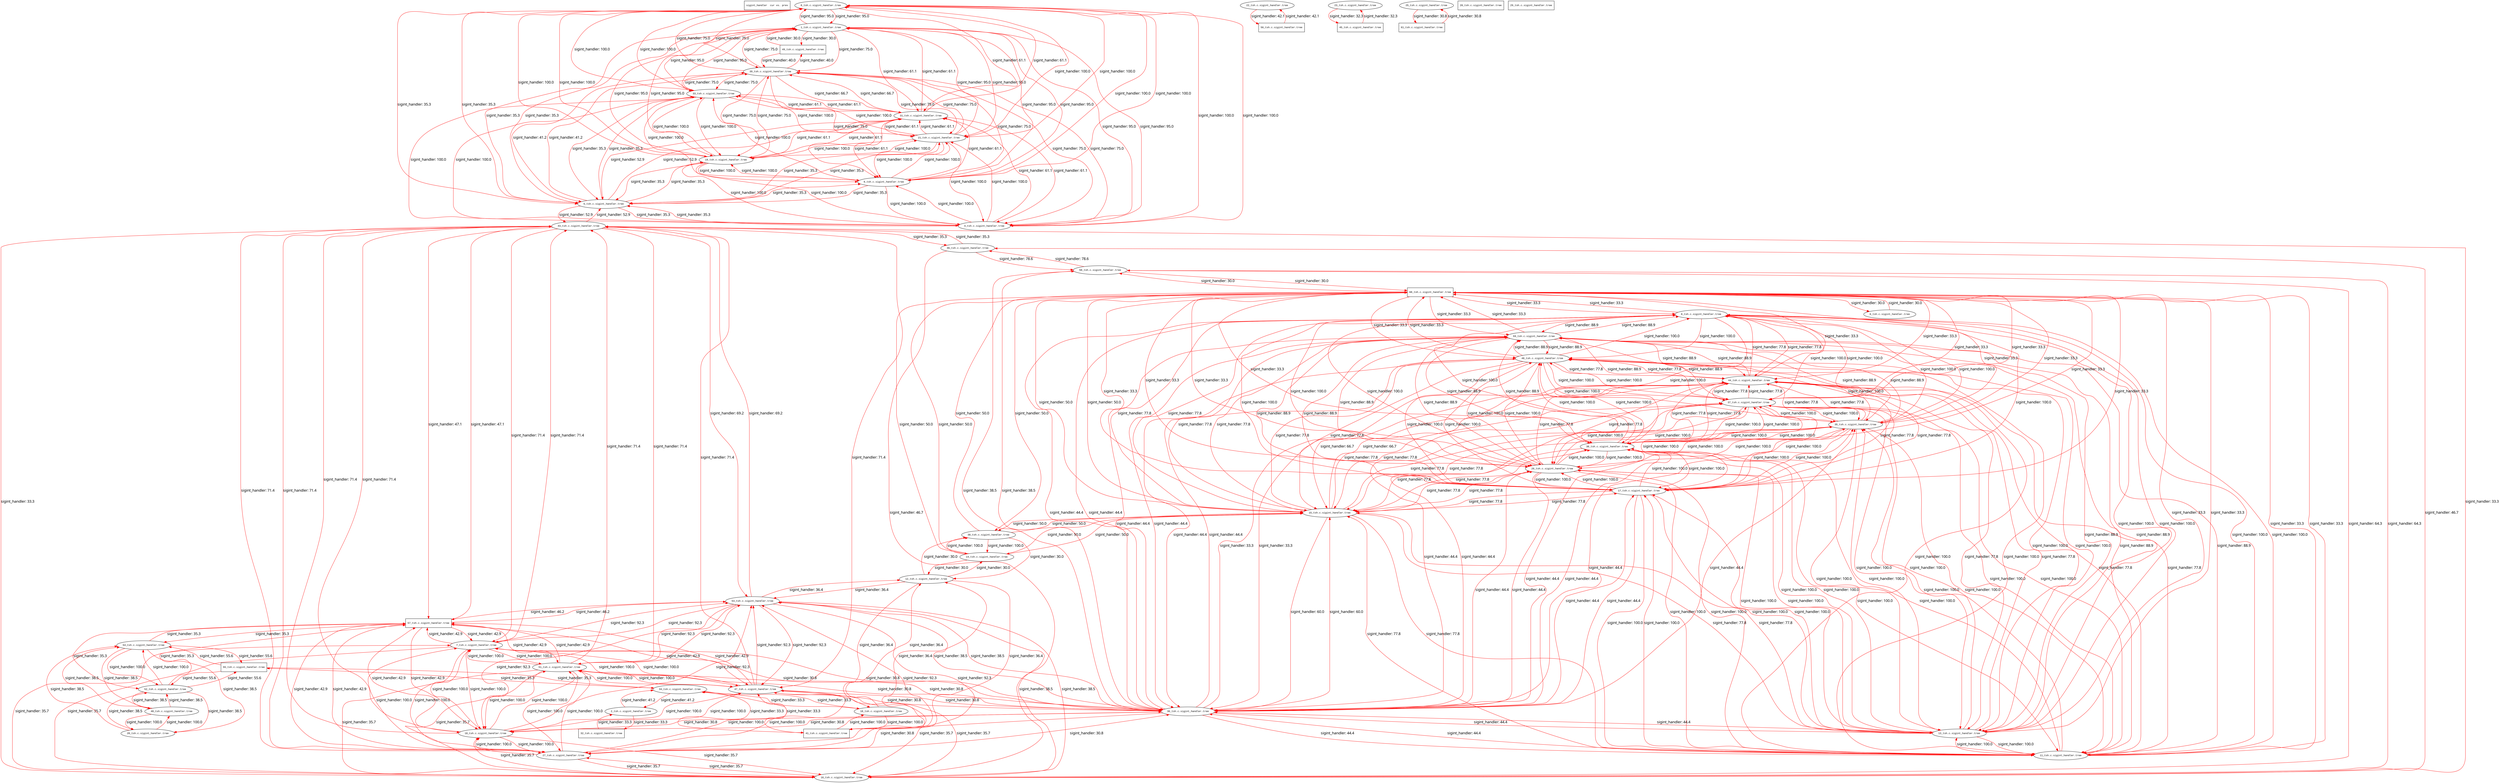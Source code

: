 digraph AST {
  graph [fontname="Times New Roman",fontsize=10];
  node  [fontname="Courier New",fontsize=10];
  edge  [fontname="Times New Roman",fontsize=10];

  node0 [label="sigint_handler  cur vs. prev",shape=box];
  node0_tsh [label="0_tsh.c.sigint_handler.tree", shape=box];
  node1_tsh [label="1_tsh.c.sigint_handler.tree", shape=ellipse];
  node0_tsh -> node1_tsh [label="sigint_handler: 95.0", color=red, fontsize=15];
  node4_tsh [label="4_tsh.c.sigint_handler.tree", shape=ellipse];
  node0_tsh -> node4_tsh [label="sigint_handler: 100.0", color=red, fontsize=15];
  node5_tsh [label="5_tsh.c.sigint_handler.tree", shape=ellipse];
  node0_tsh -> node5_tsh [label="sigint_handler: 35.3", color=red, fontsize=15];
  node9_tsh [label="9_tsh.c.sigint_handler.tree", shape=ellipse];
  node0_tsh -> node9_tsh [label="sigint_handler: 100.0", color=red, fontsize=15];
  node19_tsh [label="19_tsh.c.sigint_handler.tree", shape=ellipse];
  node0_tsh -> node19_tsh [label="sigint_handler: 100.0", color=red, fontsize=15];
  node21_tsh [label="21_tsh.c.sigint_handler.tree", shape=ellipse];
  node0_tsh -> node21_tsh [label="sigint_handler: 100.0", color=red, fontsize=15];
  node31_tsh [label="31_tsh.c.sigint_handler.tree", shape=ellipse];
  node0_tsh -> node31_tsh [label="sigint_handler: 61.1", color=red, fontsize=15];
  node33_tsh [label="33_tsh.c.sigint_handler.tree", shape=ellipse];
  node0_tsh -> node33_tsh [label="sigint_handler: 100.0", color=red, fontsize=15];
  node39_tsh [label="39_tsh.c.sigint_handler.tree", shape=ellipse];
  node0_tsh -> node39_tsh [label="sigint_handler: 75.0", color=red, fontsize=15];
  node1_tsh [label="1_tsh.c.sigint_handler.tree", shape=box];
  node0_tsh [label="0_tsh.c.sigint_handler.tree", shape=ellipse];
  node1_tsh -> node0_tsh [label="sigint_handler: 95.0", color=red, fontsize=15];
  node4_tsh [label="4_tsh.c.sigint_handler.tree", shape=ellipse];
  node1_tsh -> node4_tsh [label="sigint_handler: 95.0", color=red, fontsize=15];
  node5_tsh [label="5_tsh.c.sigint_handler.tree", shape=ellipse];
  node1_tsh -> node5_tsh [label="sigint_handler: 35.3", color=red, fontsize=15];
  node9_tsh [label="9_tsh.c.sigint_handler.tree", shape=ellipse];
  node1_tsh -> node9_tsh [label="sigint_handler: 95.0", color=red, fontsize=15];
  node19_tsh [label="19_tsh.c.sigint_handler.tree", shape=ellipse];
  node1_tsh -> node19_tsh [label="sigint_handler: 95.0", color=red, fontsize=15];
  node21_tsh [label="21_tsh.c.sigint_handler.tree", shape=ellipse];
  node1_tsh -> node21_tsh [label="sigint_handler: 95.0", color=red, fontsize=15];
  node31_tsh [label="31_tsh.c.sigint_handler.tree", shape=ellipse];
  node1_tsh -> node31_tsh [label="sigint_handler: 61.1", color=red, fontsize=15];
  node33_tsh [label="33_tsh.c.sigint_handler.tree", shape=ellipse];
  node1_tsh -> node33_tsh [label="sigint_handler: 95.0", color=red, fontsize=15];
  node39_tsh [label="39_tsh.c.sigint_handler.tree", shape=ellipse];
  node1_tsh -> node39_tsh [label="sigint_handler: 75.0", color=red, fontsize=15];
  node49_tsh [label="49_tsh.c.sigint_handler.tree", shape=ellipse];
  node1_tsh -> node49_tsh [label="sigint_handler: 30.0", color=red, fontsize=15];
  node2_tsh [label="2_tsh.c.sigint_handler.tree", shape=box];
  node32_tsh [label="32_tsh.c.sigint_handler.tree", shape=ellipse];
  node2_tsh -> node32_tsh [label="sigint_handler: 33.3", color=red, fontsize=15];
  node34_tsh [label="34_tsh.c.sigint_handler.tree", shape=ellipse];
  node2_tsh -> node34_tsh [label="sigint_handler: 41.2", color=red, fontsize=15];
  node4_tsh [label="4_tsh.c.sigint_handler.tree", shape=box];
  node0_tsh [label="0_tsh.c.sigint_handler.tree", shape=ellipse];
  node4_tsh -> node0_tsh [label="sigint_handler: 100.0", color=red, fontsize=15];
  node1_tsh [label="1_tsh.c.sigint_handler.tree", shape=ellipse];
  node4_tsh -> node1_tsh [label="sigint_handler: 95.0", color=red, fontsize=15];
  node5_tsh [label="5_tsh.c.sigint_handler.tree", shape=ellipse];
  node4_tsh -> node5_tsh [label="sigint_handler: 35.3", color=red, fontsize=15];
  node9_tsh [label="9_tsh.c.sigint_handler.tree", shape=ellipse];
  node4_tsh -> node9_tsh [label="sigint_handler: 100.0", color=red, fontsize=15];
  node19_tsh [label="19_tsh.c.sigint_handler.tree", shape=ellipse];
  node4_tsh -> node19_tsh [label="sigint_handler: 100.0", color=red, fontsize=15];
  node21_tsh [label="21_tsh.c.sigint_handler.tree", shape=ellipse];
  node4_tsh -> node21_tsh [label="sigint_handler: 100.0", color=red, fontsize=15];
  node31_tsh [label="31_tsh.c.sigint_handler.tree", shape=ellipse];
  node4_tsh -> node31_tsh [label="sigint_handler: 61.1", color=red, fontsize=15];
  node33_tsh [label="33_tsh.c.sigint_handler.tree", shape=ellipse];
  node4_tsh -> node33_tsh [label="sigint_handler: 100.0", color=red, fontsize=15];
  node39_tsh [label="39_tsh.c.sigint_handler.tree", shape=ellipse];
  node4_tsh -> node39_tsh [label="sigint_handler: 75.0", color=red, fontsize=15];
  node5_tsh [label="5_tsh.c.sigint_handler.tree", shape=box];
  node0_tsh [label="0_tsh.c.sigint_handler.tree", shape=ellipse];
  node5_tsh -> node0_tsh [label="sigint_handler: 35.3", color=red, fontsize=15];
  node1_tsh [label="1_tsh.c.sigint_handler.tree", shape=ellipse];
  node5_tsh -> node1_tsh [label="sigint_handler: 35.3", color=red, fontsize=15];
  node4_tsh [label="4_tsh.c.sigint_handler.tree", shape=ellipse];
  node5_tsh -> node4_tsh [label="sigint_handler: 35.3", color=red, fontsize=15];
  node9_tsh [label="9_tsh.c.sigint_handler.tree", shape=ellipse];
  node5_tsh -> node9_tsh [label="sigint_handler: 35.3", color=red, fontsize=15];
  node19_tsh [label="19_tsh.c.sigint_handler.tree", shape=ellipse];
  node5_tsh -> node19_tsh [label="sigint_handler: 35.3", color=red, fontsize=15];
  node21_tsh [label="21_tsh.c.sigint_handler.tree", shape=ellipse];
  node5_tsh -> node21_tsh [label="sigint_handler: 35.3", color=red, fontsize=15];
  node31_tsh [label="31_tsh.c.sigint_handler.tree", shape=ellipse];
  node5_tsh -> node31_tsh [label="sigint_handler: 52.9", color=red, fontsize=15];
  node33_tsh [label="33_tsh.c.sigint_handler.tree", shape=ellipse];
  node5_tsh -> node33_tsh [label="sigint_handler: 35.3", color=red, fontsize=15];
  node39_tsh [label="39_tsh.c.sigint_handler.tree", shape=ellipse];
  node5_tsh -> node39_tsh [label="sigint_handler: 41.2", color=red, fontsize=15];
  node43_tsh [label="43_tsh.c.sigint_handler.tree", shape=ellipse];
  node5_tsh -> node43_tsh [label="sigint_handler: 52.9", color=red, fontsize=15];
  node6_tsh [label="6_tsh.c.sigint_handler.tree", shape=box];
  node60_tsh [label="60_tsh.c.sigint_handler.tree", shape=ellipse];
  node6_tsh -> node60_tsh [label="sigint_handler: 30.0", color=red, fontsize=15];
  node7_tsh [label="7_tsh.c.sigint_handler.tree", shape=box];
  node16_tsh [label="16_tsh.c.sigint_handler.tree", shape=ellipse];
  node7_tsh -> node16_tsh [label="sigint_handler: 35.7", color=red, fontsize=15];
  node18_tsh [label="18_tsh.c.sigint_handler.tree", shape=ellipse];
  node7_tsh -> node18_tsh [label="sigint_handler: 100.0", color=red, fontsize=15];
  node27_tsh [label="27_tsh.c.sigint_handler.tree", shape=ellipse];
  node7_tsh -> node27_tsh [label="sigint_handler: 100.0", color=red, fontsize=15];
  node36_tsh [label="36_tsh.c.sigint_handler.tree", shape=ellipse];
  node7_tsh -> node36_tsh [label="sigint_handler: 30.8", color=red, fontsize=15];
  node43_tsh [label="43_tsh.c.sigint_handler.tree", shape=ellipse];
  node7_tsh -> node43_tsh [label="sigint_handler: 71.4", color=red, fontsize=15];
  node47_tsh [label="47_tsh.c.sigint_handler.tree", shape=ellipse];
  node7_tsh -> node47_tsh [label="sigint_handler: 100.0", color=red, fontsize=15];
  node51_tsh [label="51_tsh.c.sigint_handler.tree", shape=ellipse];
  node7_tsh -> node51_tsh [label="sigint_handler: 100.0", color=red, fontsize=15];
  node53_tsh [label="53_tsh.c.sigint_handler.tree", shape=ellipse];
  node7_tsh -> node53_tsh [label="sigint_handler: 92.3", color=red, fontsize=15];
  node57_tsh [label="57_tsh.c.sigint_handler.tree", shape=ellipse];
  node7_tsh -> node57_tsh [label="sigint_handler: 42.9", color=red, fontsize=15];
  node8_tsh [label="8_tsh.c.sigint_handler.tree", shape=box];
  node11_tsh [label="11_tsh.c.sigint_handler.tree", shape=ellipse];
  node8_tsh -> node11_tsh [label="sigint_handler: 100.0", color=red, fontsize=15];
  node13_tsh [label="13_tsh.c.sigint_handler.tree", shape=ellipse];
  node8_tsh -> node13_tsh [label="sigint_handler: 100.0", color=red, fontsize=15];
  node15_tsh [label="15_tsh.c.sigint_handler.tree", shape=ellipse];
  node8_tsh -> node15_tsh [label="sigint_handler: 77.8", color=red, fontsize=15];
  node17_tsh [label="17_tsh.c.sigint_handler.tree", shape=ellipse];
  node8_tsh -> node17_tsh [label="sigint_handler: 100.0", color=red, fontsize=15];
  node26_tsh [label="26_tsh.c.sigint_handler.tree", shape=ellipse];
  node8_tsh -> node26_tsh [label="sigint_handler: 100.0", color=red, fontsize=15];
  node30_tsh [label="30_tsh.c.sigint_handler.tree", shape=ellipse];
  node8_tsh -> node30_tsh [label="sigint_handler: 100.0", color=red, fontsize=15];
  node35_tsh [label="35_tsh.c.sigint_handler.tree", shape=ellipse];
  node8_tsh -> node35_tsh [label="sigint_handler: 100.0", color=red, fontsize=15];
  node36_tsh [label="36_tsh.c.sigint_handler.tree", shape=ellipse];
  node8_tsh -> node36_tsh [label="sigint_handler: 44.4", color=red, fontsize=15];
  node37_tsh [label="37_tsh.c.sigint_handler.tree", shape=ellipse];
  node8_tsh -> node37_tsh [label="sigint_handler: 100.0", color=red, fontsize=15];
  node44_tsh [label="44_tsh.c.sigint_handler.tree", shape=ellipse];
  node8_tsh -> node44_tsh [label="sigint_handler: 77.8", color=red, fontsize=15];
  node48_tsh [label="48_tsh.c.sigint_handler.tree", shape=ellipse];
  node8_tsh -> node48_tsh [label="sigint_handler: 100.0", color=red, fontsize=15];
  node59_tsh [label="59_tsh.c.sigint_handler.tree", shape=ellipse];
  node8_tsh -> node59_tsh [label="sigint_handler: 88.9", color=red, fontsize=15];
  node60_tsh [label="60_tsh.c.sigint_handler.tree", shape=ellipse];
  node8_tsh -> node60_tsh [label="sigint_handler: 33.3", color=red, fontsize=15];
  node9_tsh [label="9_tsh.c.sigint_handler.tree", shape=box];
  node0_tsh [label="0_tsh.c.sigint_handler.tree", shape=ellipse];
  node9_tsh -> node0_tsh [label="sigint_handler: 100.0", color=red, fontsize=15];
  node1_tsh [label="1_tsh.c.sigint_handler.tree", shape=ellipse];
  node9_tsh -> node1_tsh [label="sigint_handler: 95.0", color=red, fontsize=15];
  node4_tsh [label="4_tsh.c.sigint_handler.tree", shape=ellipse];
  node9_tsh -> node4_tsh [label="sigint_handler: 100.0", color=red, fontsize=15];
  node5_tsh [label="5_tsh.c.sigint_handler.tree", shape=ellipse];
  node9_tsh -> node5_tsh [label="sigint_handler: 35.3", color=red, fontsize=15];
  node19_tsh [label="19_tsh.c.sigint_handler.tree", shape=ellipse];
  node9_tsh -> node19_tsh [label="sigint_handler: 100.0", color=red, fontsize=15];
  node21_tsh [label="21_tsh.c.sigint_handler.tree", shape=ellipse];
  node9_tsh -> node21_tsh [label="sigint_handler: 100.0", color=red, fontsize=15];
  node31_tsh [label="31_tsh.c.sigint_handler.tree", shape=ellipse];
  node9_tsh -> node31_tsh [label="sigint_handler: 61.1", color=red, fontsize=15];
  node33_tsh [label="33_tsh.c.sigint_handler.tree", shape=ellipse];
  node9_tsh -> node33_tsh [label="sigint_handler: 100.0", color=red, fontsize=15];
  node39_tsh [label="39_tsh.c.sigint_handler.tree", shape=ellipse];
  node9_tsh -> node39_tsh [label="sigint_handler: 75.0", color=red, fontsize=15];
  node10_tsh [label="10_tsh.c.sigint_handler.tree", shape=box];
  node12_tsh [label="12_tsh.c.sigint_handler.tree", shape=ellipse];
  node10_tsh -> node12_tsh [label="sigint_handler: 36.4", color=red, fontsize=15];
  node34_tsh [label="34_tsh.c.sigint_handler.tree", shape=ellipse];
  node10_tsh -> node34_tsh [label="sigint_handler: 33.3", color=red, fontsize=15];
  node41_tsh [label="41_tsh.c.sigint_handler.tree", shape=ellipse];
  node10_tsh -> node41_tsh [label="sigint_handler: 100.0", color=red, fontsize=15];
  node11_tsh [label="11_tsh.c.sigint_handler.tree", shape=box];
  node8_tsh [label="8_tsh.c.sigint_handler.tree", shape=ellipse];
  node11_tsh -> node8_tsh [label="sigint_handler: 100.0", color=red, fontsize=15];
  node13_tsh [label="13_tsh.c.sigint_handler.tree", shape=ellipse];
  node11_tsh -> node13_tsh [label="sigint_handler: 100.0", color=red, fontsize=15];
  node15_tsh [label="15_tsh.c.sigint_handler.tree", shape=ellipse];
  node11_tsh -> node15_tsh [label="sigint_handler: 77.8", color=red, fontsize=15];
  node17_tsh [label="17_tsh.c.sigint_handler.tree", shape=ellipse];
  node11_tsh -> node17_tsh [label="sigint_handler: 100.0", color=red, fontsize=15];
  node26_tsh [label="26_tsh.c.sigint_handler.tree", shape=ellipse];
  node11_tsh -> node26_tsh [label="sigint_handler: 100.0", color=red, fontsize=15];
  node30_tsh [label="30_tsh.c.sigint_handler.tree", shape=ellipse];
  node11_tsh -> node30_tsh [label="sigint_handler: 100.0", color=red, fontsize=15];
  node35_tsh [label="35_tsh.c.sigint_handler.tree", shape=ellipse];
  node11_tsh -> node35_tsh [label="sigint_handler: 100.0", color=red, fontsize=15];
  node36_tsh [label="36_tsh.c.sigint_handler.tree", shape=ellipse];
  node11_tsh -> node36_tsh [label="sigint_handler: 44.4", color=red, fontsize=15];
  node37_tsh [label="37_tsh.c.sigint_handler.tree", shape=ellipse];
  node11_tsh -> node37_tsh [label="sigint_handler: 100.0", color=red, fontsize=15];
  node44_tsh [label="44_tsh.c.sigint_handler.tree", shape=ellipse];
  node11_tsh -> node44_tsh [label="sigint_handler: 77.8", color=red, fontsize=15];
  node48_tsh [label="48_tsh.c.sigint_handler.tree", shape=ellipse];
  node11_tsh -> node48_tsh [label="sigint_handler: 100.0", color=red, fontsize=15];
  node59_tsh [label="59_tsh.c.sigint_handler.tree", shape=ellipse];
  node11_tsh -> node59_tsh [label="sigint_handler: 88.9", color=red, fontsize=15];
  node60_tsh [label="60_tsh.c.sigint_handler.tree", shape=ellipse];
  node11_tsh -> node60_tsh [label="sigint_handler: 33.3", color=red, fontsize=15];
  node12_tsh [label="12_tsh.c.sigint_handler.tree", shape=box];
  node10_tsh [label="10_tsh.c.sigint_handler.tree", shape=ellipse];
  node12_tsh -> node10_tsh [label="sigint_handler: 36.4", color=red, fontsize=15];
  node14_tsh [label="14_tsh.c.sigint_handler.tree", shape=ellipse];
  node12_tsh -> node14_tsh [label="sigint_handler: 30.0", color=red, fontsize=15];
  node38_tsh [label="38_tsh.c.sigint_handler.tree", shape=ellipse];
  node12_tsh -> node38_tsh [label="sigint_handler: 30.0", color=red, fontsize=15];
  node41_tsh [label="41_tsh.c.sigint_handler.tree", shape=ellipse];
  node12_tsh -> node41_tsh [label="sigint_handler: 36.4", color=red, fontsize=15];
  node53_tsh [label="53_tsh.c.sigint_handler.tree", shape=ellipse];
  node12_tsh -> node53_tsh [label="sigint_handler: 36.4", color=red, fontsize=15];
  node13_tsh [label="13_tsh.c.sigint_handler.tree", shape=box];
  node8_tsh [label="8_tsh.c.sigint_handler.tree", shape=ellipse];
  node13_tsh -> node8_tsh [label="sigint_handler: 100.0", color=red, fontsize=15];
  node11_tsh [label="11_tsh.c.sigint_handler.tree", shape=ellipse];
  node13_tsh -> node11_tsh [label="sigint_handler: 100.0", color=red, fontsize=15];
  node15_tsh [label="15_tsh.c.sigint_handler.tree", shape=ellipse];
  node13_tsh -> node15_tsh [label="sigint_handler: 77.8", color=red, fontsize=15];
  node17_tsh [label="17_tsh.c.sigint_handler.tree", shape=ellipse];
  node13_tsh -> node17_tsh [label="sigint_handler: 100.0", color=red, fontsize=15];
  node26_tsh [label="26_tsh.c.sigint_handler.tree", shape=ellipse];
  node13_tsh -> node26_tsh [label="sigint_handler: 100.0", color=red, fontsize=15];
  node30_tsh [label="30_tsh.c.sigint_handler.tree", shape=ellipse];
  node13_tsh -> node30_tsh [label="sigint_handler: 100.0", color=red, fontsize=15];
  node35_tsh [label="35_tsh.c.sigint_handler.tree", shape=ellipse];
  node13_tsh -> node35_tsh [label="sigint_handler: 100.0", color=red, fontsize=15];
  node36_tsh [label="36_tsh.c.sigint_handler.tree", shape=ellipse];
  node13_tsh -> node36_tsh [label="sigint_handler: 44.4", color=red, fontsize=15];
  node37_tsh [label="37_tsh.c.sigint_handler.tree", shape=ellipse];
  node13_tsh -> node37_tsh [label="sigint_handler: 100.0", color=red, fontsize=15];
  node44_tsh [label="44_tsh.c.sigint_handler.tree", shape=ellipse];
  node13_tsh -> node44_tsh [label="sigint_handler: 77.8", color=red, fontsize=15];
  node48_tsh [label="48_tsh.c.sigint_handler.tree", shape=ellipse];
  node13_tsh -> node48_tsh [label="sigint_handler: 100.0", color=red, fontsize=15];
  node59_tsh [label="59_tsh.c.sigint_handler.tree", shape=ellipse];
  node13_tsh -> node59_tsh [label="sigint_handler: 88.9", color=red, fontsize=15];
  node60_tsh [label="60_tsh.c.sigint_handler.tree", shape=ellipse];
  node13_tsh -> node60_tsh [label="sigint_handler: 33.3", color=red, fontsize=15];
  node14_tsh [label="14_tsh.c.sigint_handler.tree", shape=box];
  node12_tsh [label="12_tsh.c.sigint_handler.tree", shape=ellipse];
  node14_tsh -> node12_tsh [label="sigint_handler: 30.0", color=red, fontsize=15];
  node15_tsh [label="15_tsh.c.sigint_handler.tree", shape=ellipse];
  node14_tsh -> node15_tsh [label="sigint_handler: 50.0", color=red, fontsize=15];
  node38_tsh [label="38_tsh.c.sigint_handler.tree", shape=ellipse];
  node14_tsh -> node38_tsh [label="sigint_handler: 100.0", color=red, fontsize=15];
  node60_tsh [label="60_tsh.c.sigint_handler.tree", shape=ellipse];
  node14_tsh -> node60_tsh [label="sigint_handler: 50.0", color=red, fontsize=15];
  node15_tsh [label="15_tsh.c.sigint_handler.tree", shape=box];
  node8_tsh [label="8_tsh.c.sigint_handler.tree", shape=ellipse];
  node15_tsh -> node8_tsh [label="sigint_handler: 77.8", color=red, fontsize=15];
  node11_tsh [label="11_tsh.c.sigint_handler.tree", shape=ellipse];
  node15_tsh -> node11_tsh [label="sigint_handler: 77.8", color=red, fontsize=15];
  node13_tsh [label="13_tsh.c.sigint_handler.tree", shape=ellipse];
  node15_tsh -> node13_tsh [label="sigint_handler: 77.8", color=red, fontsize=15];
  node14_tsh [label="14_tsh.c.sigint_handler.tree", shape=ellipse];
  node15_tsh -> node14_tsh [label="sigint_handler: 50.0", color=red, fontsize=15];
  node17_tsh [label="17_tsh.c.sigint_handler.tree", shape=ellipse];
  node15_tsh -> node17_tsh [label="sigint_handler: 77.8", color=red, fontsize=15];
  node26_tsh [label="26_tsh.c.sigint_handler.tree", shape=ellipse];
  node15_tsh -> node26_tsh [label="sigint_handler: 77.8", color=red, fontsize=15];
  node30_tsh [label="30_tsh.c.sigint_handler.tree", shape=ellipse];
  node15_tsh -> node30_tsh [label="sigint_handler: 77.8", color=red, fontsize=15];
  node35_tsh [label="35_tsh.c.sigint_handler.tree", shape=ellipse];
  node15_tsh -> node35_tsh [label="sigint_handler: 77.8", color=red, fontsize=15];
  node36_tsh [label="36_tsh.c.sigint_handler.tree", shape=ellipse];
  node15_tsh -> node36_tsh [label="sigint_handler: 60.0", color=red, fontsize=15];
  node37_tsh [label="37_tsh.c.sigint_handler.tree", shape=ellipse];
  node15_tsh -> node37_tsh [label="sigint_handler: 77.8", color=red, fontsize=15];
  node38_tsh [label="38_tsh.c.sigint_handler.tree", shape=ellipse];
  node15_tsh -> node38_tsh [label="sigint_handler: 50.0", color=red, fontsize=15];
  node44_tsh [label="44_tsh.c.sigint_handler.tree", shape=ellipse];
  node15_tsh -> node44_tsh [label="sigint_handler: 66.7", color=red, fontsize=15];
  node48_tsh [label="48_tsh.c.sigint_handler.tree", shape=ellipse];
  node15_tsh -> node48_tsh [label="sigint_handler: 77.8", color=red, fontsize=15];
  node59_tsh [label="59_tsh.c.sigint_handler.tree", shape=ellipse];
  node15_tsh -> node59_tsh [label="sigint_handler: 77.8", color=red, fontsize=15];
  node60_tsh [label="60_tsh.c.sigint_handler.tree", shape=ellipse];
  node15_tsh -> node60_tsh [label="sigint_handler: 50.0", color=red, fontsize=15];
  node16_tsh [label="16_tsh.c.sigint_handler.tree", shape=box];
  node7_tsh [label="7_tsh.c.sigint_handler.tree", shape=ellipse];
  node16_tsh -> node7_tsh [label="sigint_handler: 35.7", color=red, fontsize=15];
  node18_tsh [label="18_tsh.c.sigint_handler.tree", shape=ellipse];
  node16_tsh -> node18_tsh [label="sigint_handler: 35.7", color=red, fontsize=15];
  node27_tsh [label="27_tsh.c.sigint_handler.tree", shape=ellipse];
  node16_tsh -> node27_tsh [label="sigint_handler: 35.7", color=red, fontsize=15];
  node43_tsh [label="43_tsh.c.sigint_handler.tree", shape=ellipse];
  node16_tsh -> node43_tsh [label="sigint_handler: 33.3", color=red, fontsize=15];
  node46_tsh [label="46_tsh.c.sigint_handler.tree", shape=ellipse];
  node16_tsh -> node46_tsh [label="sigint_handler: 46.7", color=red, fontsize=15];
  node47_tsh [label="47_tsh.c.sigint_handler.tree", shape=ellipse];
  node16_tsh -> node47_tsh [label="sigint_handler: 35.7", color=red, fontsize=15];
  node50_tsh [label="50_tsh.c.sigint_handler.tree", shape=ellipse];
  node16_tsh -> node50_tsh [label="sigint_handler: 64.3", color=red, fontsize=15];
  node51_tsh [label="51_tsh.c.sigint_handler.tree", shape=ellipse];
  node16_tsh -> node51_tsh [label="sigint_handler: 35.7", color=red, fontsize=15];
  node53_tsh [label="53_tsh.c.sigint_handler.tree", shape=ellipse];
  node16_tsh -> node53_tsh [label="sigint_handler: 38.5", color=red, fontsize=15];
  node17_tsh [label="17_tsh.c.sigint_handler.tree", shape=box];
  node8_tsh [label="8_tsh.c.sigint_handler.tree", shape=ellipse];
  node17_tsh -> node8_tsh [label="sigint_handler: 100.0", color=red, fontsize=15];
  node11_tsh [label="11_tsh.c.sigint_handler.tree", shape=ellipse];
  node17_tsh -> node11_tsh [label="sigint_handler: 100.0", color=red, fontsize=15];
  node13_tsh [label="13_tsh.c.sigint_handler.tree", shape=ellipse];
  node17_tsh -> node13_tsh [label="sigint_handler: 100.0", color=red, fontsize=15];
  node15_tsh [label="15_tsh.c.sigint_handler.tree", shape=ellipse];
  node17_tsh -> node15_tsh [label="sigint_handler: 77.8", color=red, fontsize=15];
  node26_tsh [label="26_tsh.c.sigint_handler.tree", shape=ellipse];
  node17_tsh -> node26_tsh [label="sigint_handler: 100.0", color=red, fontsize=15];
  node30_tsh [label="30_tsh.c.sigint_handler.tree", shape=ellipse];
  node17_tsh -> node30_tsh [label="sigint_handler: 100.0", color=red, fontsize=15];
  node35_tsh [label="35_tsh.c.sigint_handler.tree", shape=ellipse];
  node17_tsh -> node35_tsh [label="sigint_handler: 100.0", color=red, fontsize=15];
  node36_tsh [label="36_tsh.c.sigint_handler.tree", shape=ellipse];
  node17_tsh -> node36_tsh [label="sigint_handler: 44.4", color=red, fontsize=15];
  node37_tsh [label="37_tsh.c.sigint_handler.tree", shape=ellipse];
  node17_tsh -> node37_tsh [label="sigint_handler: 100.0", color=red, fontsize=15];
  node44_tsh [label="44_tsh.c.sigint_handler.tree", shape=ellipse];
  node17_tsh -> node44_tsh [label="sigint_handler: 77.8", color=red, fontsize=15];
  node48_tsh [label="48_tsh.c.sigint_handler.tree", shape=ellipse];
  node17_tsh -> node48_tsh [label="sigint_handler: 100.0", color=red, fontsize=15];
  node59_tsh [label="59_tsh.c.sigint_handler.tree", shape=ellipse];
  node17_tsh -> node59_tsh [label="sigint_handler: 88.9", color=red, fontsize=15];
  node60_tsh [label="60_tsh.c.sigint_handler.tree", shape=ellipse];
  node17_tsh -> node60_tsh [label="sigint_handler: 33.3", color=red, fontsize=15];
  node18_tsh [label="18_tsh.c.sigint_handler.tree", shape=box];
  node7_tsh [label="7_tsh.c.sigint_handler.tree", shape=ellipse];
  node18_tsh -> node7_tsh [label="sigint_handler: 100.0", color=red, fontsize=15];
  node16_tsh [label="16_tsh.c.sigint_handler.tree", shape=ellipse];
  node18_tsh -> node16_tsh [label="sigint_handler: 35.7", color=red, fontsize=15];
  node27_tsh [label="27_tsh.c.sigint_handler.tree", shape=ellipse];
  node18_tsh -> node27_tsh [label="sigint_handler: 100.0", color=red, fontsize=15];
  node36_tsh [label="36_tsh.c.sigint_handler.tree", shape=ellipse];
  node18_tsh -> node36_tsh [label="sigint_handler: 30.8", color=red, fontsize=15];
  node43_tsh [label="43_tsh.c.sigint_handler.tree", shape=ellipse];
  node18_tsh -> node43_tsh [label="sigint_handler: 71.4", color=red, fontsize=15];
  node47_tsh [label="47_tsh.c.sigint_handler.tree", shape=ellipse];
  node18_tsh -> node47_tsh [label="sigint_handler: 100.0", color=red, fontsize=15];
  node51_tsh [label="51_tsh.c.sigint_handler.tree", shape=ellipse];
  node18_tsh -> node51_tsh [label="sigint_handler: 100.0", color=red, fontsize=15];
  node53_tsh [label="53_tsh.c.sigint_handler.tree", shape=ellipse];
  node18_tsh -> node53_tsh [label="sigint_handler: 92.3", color=red, fontsize=15];
  node57_tsh [label="57_tsh.c.sigint_handler.tree", shape=ellipse];
  node18_tsh -> node57_tsh [label="sigint_handler: 42.9", color=red, fontsize=15];
  node19_tsh [label="19_tsh.c.sigint_handler.tree", shape=box];
  node0_tsh [label="0_tsh.c.sigint_handler.tree", shape=ellipse];
  node19_tsh -> node0_tsh [label="sigint_handler: 100.0", color=red, fontsize=15];
  node1_tsh [label="1_tsh.c.sigint_handler.tree", shape=ellipse];
  node19_tsh -> node1_tsh [label="sigint_handler: 95.0", color=red, fontsize=15];
  node4_tsh [label="4_tsh.c.sigint_handler.tree", shape=ellipse];
  node19_tsh -> node4_tsh [label="sigint_handler: 100.0", color=red, fontsize=15];
  node5_tsh [label="5_tsh.c.sigint_handler.tree", shape=ellipse];
  node19_tsh -> node5_tsh [label="sigint_handler: 35.3", color=red, fontsize=15];
  node9_tsh [label="9_tsh.c.sigint_handler.tree", shape=ellipse];
  node19_tsh -> node9_tsh [label="sigint_handler: 100.0", color=red, fontsize=15];
  node21_tsh [label="21_tsh.c.sigint_handler.tree", shape=ellipse];
  node19_tsh -> node21_tsh [label="sigint_handler: 100.0", color=red, fontsize=15];
  node31_tsh [label="31_tsh.c.sigint_handler.tree", shape=ellipse];
  node19_tsh -> node31_tsh [label="sigint_handler: 61.1", color=red, fontsize=15];
  node33_tsh [label="33_tsh.c.sigint_handler.tree", shape=ellipse];
  node19_tsh -> node33_tsh [label="sigint_handler: 100.0", color=red, fontsize=15];
  node39_tsh [label="39_tsh.c.sigint_handler.tree", shape=ellipse];
  node19_tsh -> node39_tsh [label="sigint_handler: 75.0", color=red, fontsize=15];
  node20_tsh [label="20_tsh.c.sigint_handler.tree", shape=box];
  node40_tsh [label="40_tsh.c.sigint_handler.tree", shape=ellipse];
  node20_tsh -> node40_tsh [label="sigint_handler: 100.0", color=red, fontsize=15];
  node52_tsh [label="52_tsh.c.sigint_handler.tree", shape=ellipse];
  node20_tsh -> node52_tsh [label="sigint_handler: 38.5", color=red, fontsize=15];
  node54_tsh [label="54_tsh.c.sigint_handler.tree", shape=ellipse];
  node20_tsh -> node54_tsh [label="sigint_handler: 38.5", color=red, fontsize=15];
  node21_tsh [label="21_tsh.c.sigint_handler.tree", shape=box];
  node0_tsh [label="0_tsh.c.sigint_handler.tree", shape=ellipse];
  node21_tsh -> node0_tsh [label="sigint_handler: 100.0", color=red, fontsize=15];
  node1_tsh [label="1_tsh.c.sigint_handler.tree", shape=ellipse];
  node21_tsh -> node1_tsh [label="sigint_handler: 95.0", color=red, fontsize=15];
  node4_tsh [label="4_tsh.c.sigint_handler.tree", shape=ellipse];
  node21_tsh -> node4_tsh [label="sigint_handler: 100.0", color=red, fontsize=15];
  node5_tsh [label="5_tsh.c.sigint_handler.tree", shape=ellipse];
  node21_tsh -> node5_tsh [label="sigint_handler: 35.3", color=red, fontsize=15];
  node9_tsh [label="9_tsh.c.sigint_handler.tree", shape=ellipse];
  node21_tsh -> node9_tsh [label="sigint_handler: 100.0", color=red, fontsize=15];
  node19_tsh [label="19_tsh.c.sigint_handler.tree", shape=ellipse];
  node21_tsh -> node19_tsh [label="sigint_handler: 100.0", color=red, fontsize=15];
  node31_tsh [label="31_tsh.c.sigint_handler.tree", shape=ellipse];
  node21_tsh -> node31_tsh [label="sigint_handler: 61.1", color=red, fontsize=15];
  node33_tsh [label="33_tsh.c.sigint_handler.tree", shape=ellipse];
  node21_tsh -> node33_tsh [label="sigint_handler: 100.0", color=red, fontsize=15];
  node39_tsh [label="39_tsh.c.sigint_handler.tree", shape=ellipse];
  node21_tsh -> node39_tsh [label="sigint_handler: 75.0", color=red, fontsize=15];
  node22_tsh [label="22_tsh.c.sigint_handler.tree", shape=box];
  node56_tsh [label="56_tsh.c.sigint_handler.tree", shape=ellipse];
  node22_tsh -> node56_tsh [label="sigint_handler: 42.1", color=red, fontsize=15];
  node23_tsh [label="23_tsh.c.sigint_handler.tree", shape=box];
  node45_tsh [label="45_tsh.c.sigint_handler.tree", shape=ellipse];
  node23_tsh -> node45_tsh [label="sigint_handler: 32.3", color=red, fontsize=15];
  node25_tsh [label="25_tsh.c.sigint_handler.tree", shape=box];
  node61_tsh [label="61_tsh.c.sigint_handler.tree", shape=ellipse];
  node25_tsh -> node61_tsh [label="sigint_handler: 30.8", color=red, fontsize=15];
  node26_tsh [label="26_tsh.c.sigint_handler.tree", shape=box];
  node8_tsh [label="8_tsh.c.sigint_handler.tree", shape=ellipse];
  node26_tsh -> node8_tsh [label="sigint_handler: 100.0", color=red, fontsize=15];
  node11_tsh [label="11_tsh.c.sigint_handler.tree", shape=ellipse];
  node26_tsh -> node11_tsh [label="sigint_handler: 100.0", color=red, fontsize=15];
  node13_tsh [label="13_tsh.c.sigint_handler.tree", shape=ellipse];
  node26_tsh -> node13_tsh [label="sigint_handler: 100.0", color=red, fontsize=15];
  node15_tsh [label="15_tsh.c.sigint_handler.tree", shape=ellipse];
  node26_tsh -> node15_tsh [label="sigint_handler: 77.8", color=red, fontsize=15];
  node17_tsh [label="17_tsh.c.sigint_handler.tree", shape=ellipse];
  node26_tsh -> node17_tsh [label="sigint_handler: 100.0", color=red, fontsize=15];
  node30_tsh [label="30_tsh.c.sigint_handler.tree", shape=ellipse];
  node26_tsh -> node30_tsh [label="sigint_handler: 100.0", color=red, fontsize=15];
  node35_tsh [label="35_tsh.c.sigint_handler.tree", shape=ellipse];
  node26_tsh -> node35_tsh [label="sigint_handler: 100.0", color=red, fontsize=15];
  node36_tsh [label="36_tsh.c.sigint_handler.tree", shape=ellipse];
  node26_tsh -> node36_tsh [label="sigint_handler: 44.4", color=red, fontsize=15];
  node37_tsh [label="37_tsh.c.sigint_handler.tree", shape=ellipse];
  node26_tsh -> node37_tsh [label="sigint_handler: 100.0", color=red, fontsize=15];
  node44_tsh [label="44_tsh.c.sigint_handler.tree", shape=ellipse];
  node26_tsh -> node44_tsh [label="sigint_handler: 77.8", color=red, fontsize=15];
  node48_tsh [label="48_tsh.c.sigint_handler.tree", shape=ellipse];
  node26_tsh -> node48_tsh [label="sigint_handler: 100.0", color=red, fontsize=15];
  node59_tsh [label="59_tsh.c.sigint_handler.tree", shape=ellipse];
  node26_tsh -> node59_tsh [label="sigint_handler: 88.9", color=red, fontsize=15];
  node60_tsh [label="60_tsh.c.sigint_handler.tree", shape=ellipse];
  node26_tsh -> node60_tsh [label="sigint_handler: 33.3", color=red, fontsize=15];
  node27_tsh [label="27_tsh.c.sigint_handler.tree", shape=box];
  node7_tsh [label="7_tsh.c.sigint_handler.tree", shape=ellipse];
  node27_tsh -> node7_tsh [label="sigint_handler: 100.0", color=red, fontsize=15];
  node16_tsh [label="16_tsh.c.sigint_handler.tree", shape=ellipse];
  node27_tsh -> node16_tsh [label="sigint_handler: 35.7", color=red, fontsize=15];
  node18_tsh [label="18_tsh.c.sigint_handler.tree", shape=ellipse];
  node27_tsh -> node18_tsh [label="sigint_handler: 100.0", color=red, fontsize=15];
  node36_tsh [label="36_tsh.c.sigint_handler.tree", shape=ellipse];
  node27_tsh -> node36_tsh [label="sigint_handler: 30.8", color=red, fontsize=15];
  node43_tsh [label="43_tsh.c.sigint_handler.tree", shape=ellipse];
  node27_tsh -> node43_tsh [label="sigint_handler: 71.4", color=red, fontsize=15];
  node47_tsh [label="47_tsh.c.sigint_handler.tree", shape=ellipse];
  node27_tsh -> node47_tsh [label="sigint_handler: 100.0", color=red, fontsize=15];
  node51_tsh [label="51_tsh.c.sigint_handler.tree", shape=ellipse];
  node27_tsh -> node51_tsh [label="sigint_handler: 100.0", color=red, fontsize=15];
  node53_tsh [label="53_tsh.c.sigint_handler.tree", shape=ellipse];
  node27_tsh -> node53_tsh [label="sigint_handler: 92.3", color=red, fontsize=15];
  node57_tsh [label="57_tsh.c.sigint_handler.tree", shape=ellipse];
  node27_tsh -> node57_tsh [label="sigint_handler: 42.9", color=red, fontsize=15];
  node28_tsh [label="28_tsh.c.sigint_handler.tree", shape=box];
  node29_tsh [label="29_tsh.c.sigint_handler.tree", shape=box];
  node30_tsh [label="30_tsh.c.sigint_handler.tree", shape=box];
  node8_tsh [label="8_tsh.c.sigint_handler.tree", shape=ellipse];
  node30_tsh -> node8_tsh [label="sigint_handler: 100.0", color=red, fontsize=15];
  node11_tsh [label="11_tsh.c.sigint_handler.tree", shape=ellipse];
  node30_tsh -> node11_tsh [label="sigint_handler: 100.0", color=red, fontsize=15];
  node13_tsh [label="13_tsh.c.sigint_handler.tree", shape=ellipse];
  node30_tsh -> node13_tsh [label="sigint_handler: 100.0", color=red, fontsize=15];
  node15_tsh [label="15_tsh.c.sigint_handler.tree", shape=ellipse];
  node30_tsh -> node15_tsh [label="sigint_handler: 77.8", color=red, fontsize=15];
  node17_tsh [label="17_tsh.c.sigint_handler.tree", shape=ellipse];
  node30_tsh -> node17_tsh [label="sigint_handler: 100.0", color=red, fontsize=15];
  node26_tsh [label="26_tsh.c.sigint_handler.tree", shape=ellipse];
  node30_tsh -> node26_tsh [label="sigint_handler: 100.0", color=red, fontsize=15];
  node35_tsh [label="35_tsh.c.sigint_handler.tree", shape=ellipse];
  node30_tsh -> node35_tsh [label="sigint_handler: 100.0", color=red, fontsize=15];
  node36_tsh [label="36_tsh.c.sigint_handler.tree", shape=ellipse];
  node30_tsh -> node36_tsh [label="sigint_handler: 44.4", color=red, fontsize=15];
  node37_tsh [label="37_tsh.c.sigint_handler.tree", shape=ellipse];
  node30_tsh -> node37_tsh [label="sigint_handler: 100.0", color=red, fontsize=15];
  node44_tsh [label="44_tsh.c.sigint_handler.tree", shape=ellipse];
  node30_tsh -> node44_tsh [label="sigint_handler: 77.8", color=red, fontsize=15];
  node48_tsh [label="48_tsh.c.sigint_handler.tree", shape=ellipse];
  node30_tsh -> node48_tsh [label="sigint_handler: 100.0", color=red, fontsize=15];
  node59_tsh [label="59_tsh.c.sigint_handler.tree", shape=ellipse];
  node30_tsh -> node59_tsh [label="sigint_handler: 88.9", color=red, fontsize=15];
  node60_tsh [label="60_tsh.c.sigint_handler.tree", shape=ellipse];
  node30_tsh -> node60_tsh [label="sigint_handler: 33.3", color=red, fontsize=15];
  node31_tsh [label="31_tsh.c.sigint_handler.tree", shape=box];
  node0_tsh [label="0_tsh.c.sigint_handler.tree", shape=ellipse];
  node31_tsh -> node0_tsh [label="sigint_handler: 61.1", color=red, fontsize=15];
  node1_tsh [label="1_tsh.c.sigint_handler.tree", shape=ellipse];
  node31_tsh -> node1_tsh [label="sigint_handler: 61.1", color=red, fontsize=15];
  node4_tsh [label="4_tsh.c.sigint_handler.tree", shape=ellipse];
  node31_tsh -> node4_tsh [label="sigint_handler: 61.1", color=red, fontsize=15];
  node5_tsh [label="5_tsh.c.sigint_handler.tree", shape=ellipse];
  node31_tsh -> node5_tsh [label="sigint_handler: 52.9", color=red, fontsize=15];
  node9_tsh [label="9_tsh.c.sigint_handler.tree", shape=ellipse];
  node31_tsh -> node9_tsh [label="sigint_handler: 61.1", color=red, fontsize=15];
  node19_tsh [label="19_tsh.c.sigint_handler.tree", shape=ellipse];
  node31_tsh -> node19_tsh [label="sigint_handler: 61.1", color=red, fontsize=15];
  node21_tsh [label="21_tsh.c.sigint_handler.tree", shape=ellipse];
  node31_tsh -> node21_tsh [label="sigint_handler: 61.1", color=red, fontsize=15];
  node33_tsh [label="33_tsh.c.sigint_handler.tree", shape=ellipse];
  node31_tsh -> node33_tsh [label="sigint_handler: 61.1", color=red, fontsize=15];
  node39_tsh [label="39_tsh.c.sigint_handler.tree", shape=ellipse];
  node31_tsh -> node39_tsh [label="sigint_handler: 66.7", color=red, fontsize=15];
  node32_tsh [label="32_tsh.c.sigint_handler.tree", shape=box];
  node2_tsh [label="2_tsh.c.sigint_handler.tree", shape=ellipse];
  node32_tsh -> node2_tsh [label="sigint_handler: 33.3", color=red, fontsize=15];
  node33_tsh [label="33_tsh.c.sigint_handler.tree", shape=box];
  node0_tsh [label="0_tsh.c.sigint_handler.tree", shape=ellipse];
  node33_tsh -> node0_tsh [label="sigint_handler: 100.0", color=red, fontsize=15];
  node1_tsh [label="1_tsh.c.sigint_handler.tree", shape=ellipse];
  node33_tsh -> node1_tsh [label="sigint_handler: 95.0", color=red, fontsize=15];
  node4_tsh [label="4_tsh.c.sigint_handler.tree", shape=ellipse];
  node33_tsh -> node4_tsh [label="sigint_handler: 100.0", color=red, fontsize=15];
  node5_tsh [label="5_tsh.c.sigint_handler.tree", shape=ellipse];
  node33_tsh -> node5_tsh [label="sigint_handler: 35.3", color=red, fontsize=15];
  node9_tsh [label="9_tsh.c.sigint_handler.tree", shape=ellipse];
  node33_tsh -> node9_tsh [label="sigint_handler: 100.0", color=red, fontsize=15];
  node19_tsh [label="19_tsh.c.sigint_handler.tree", shape=ellipse];
  node33_tsh -> node19_tsh [label="sigint_handler: 100.0", color=red, fontsize=15];
  node21_tsh [label="21_tsh.c.sigint_handler.tree", shape=ellipse];
  node33_tsh -> node21_tsh [label="sigint_handler: 100.0", color=red, fontsize=15];
  node31_tsh [label="31_tsh.c.sigint_handler.tree", shape=ellipse];
  node33_tsh -> node31_tsh [label="sigint_handler: 61.1", color=red, fontsize=15];
  node39_tsh [label="39_tsh.c.sigint_handler.tree", shape=ellipse];
  node33_tsh -> node39_tsh [label="sigint_handler: 75.0", color=red, fontsize=15];
  node34_tsh [label="34_tsh.c.sigint_handler.tree", shape=box];
  node2_tsh [label="2_tsh.c.sigint_handler.tree", shape=ellipse];
  node34_tsh -> node2_tsh [label="sigint_handler: 41.2", color=red, fontsize=15];
  node10_tsh [label="10_tsh.c.sigint_handler.tree", shape=ellipse];
  node34_tsh -> node10_tsh [label="sigint_handler: 33.3", color=red, fontsize=15];
  node41_tsh [label="41_tsh.c.sigint_handler.tree", shape=ellipse];
  node34_tsh -> node41_tsh [label="sigint_handler: 33.3", color=red, fontsize=15];
  node55_tsh [label="55_tsh.c.sigint_handler.tree", shape=ellipse];
  node34_tsh -> node55_tsh [label="sigint_handler: 35.3", color=red, fontsize=15];
  node35_tsh [label="35_tsh.c.sigint_handler.tree", shape=box];
  node8_tsh [label="8_tsh.c.sigint_handler.tree", shape=ellipse];
  node35_tsh -> node8_tsh [label="sigint_handler: 100.0", color=red, fontsize=15];
  node11_tsh [label="11_tsh.c.sigint_handler.tree", shape=ellipse];
  node35_tsh -> node11_tsh [label="sigint_handler: 100.0", color=red, fontsize=15];
  node13_tsh [label="13_tsh.c.sigint_handler.tree", shape=ellipse];
  node35_tsh -> node13_tsh [label="sigint_handler: 100.0", color=red, fontsize=15];
  node15_tsh [label="15_tsh.c.sigint_handler.tree", shape=ellipse];
  node35_tsh -> node15_tsh [label="sigint_handler: 77.8", color=red, fontsize=15];
  node17_tsh [label="17_tsh.c.sigint_handler.tree", shape=ellipse];
  node35_tsh -> node17_tsh [label="sigint_handler: 100.0", color=red, fontsize=15];
  node26_tsh [label="26_tsh.c.sigint_handler.tree", shape=ellipse];
  node35_tsh -> node26_tsh [label="sigint_handler: 100.0", color=red, fontsize=15];
  node30_tsh [label="30_tsh.c.sigint_handler.tree", shape=ellipse];
  node35_tsh -> node30_tsh [label="sigint_handler: 100.0", color=red, fontsize=15];
  node36_tsh [label="36_tsh.c.sigint_handler.tree", shape=ellipse];
  node35_tsh -> node36_tsh [label="sigint_handler: 44.4", color=red, fontsize=15];
  node37_tsh [label="37_tsh.c.sigint_handler.tree", shape=ellipse];
  node35_tsh -> node37_tsh [label="sigint_handler: 100.0", color=red, fontsize=15];
  node44_tsh [label="44_tsh.c.sigint_handler.tree", shape=ellipse];
  node35_tsh -> node44_tsh [label="sigint_handler: 77.8", color=red, fontsize=15];
  node48_tsh [label="48_tsh.c.sigint_handler.tree", shape=ellipse];
  node35_tsh -> node48_tsh [label="sigint_handler: 100.0", color=red, fontsize=15];
  node59_tsh [label="59_tsh.c.sigint_handler.tree", shape=ellipse];
  node35_tsh -> node59_tsh [label="sigint_handler: 88.9", color=red, fontsize=15];
  node60_tsh [label="60_tsh.c.sigint_handler.tree", shape=ellipse];
  node35_tsh -> node60_tsh [label="sigint_handler: 33.3", color=red, fontsize=15];
  node36_tsh [label="36_tsh.c.sigint_handler.tree", shape=box];
  node7_tsh [label="7_tsh.c.sigint_handler.tree", shape=ellipse];
  node36_tsh -> node7_tsh [label="sigint_handler: 30.8", color=red, fontsize=15];
  node8_tsh [label="8_tsh.c.sigint_handler.tree", shape=ellipse];
  node36_tsh -> node8_tsh [label="sigint_handler: 44.4", color=red, fontsize=15];
  node11_tsh [label="11_tsh.c.sigint_handler.tree", shape=ellipse];
  node36_tsh -> node11_tsh [label="sigint_handler: 44.4", color=red, fontsize=15];
  node13_tsh [label="13_tsh.c.sigint_handler.tree", shape=ellipse];
  node36_tsh -> node13_tsh [label="sigint_handler: 44.4", color=red, fontsize=15];
  node15_tsh [label="15_tsh.c.sigint_handler.tree", shape=ellipse];
  node36_tsh -> node15_tsh [label="sigint_handler: 60.0", color=red, fontsize=15];
  node17_tsh [label="17_tsh.c.sigint_handler.tree", shape=ellipse];
  node36_tsh -> node17_tsh [label="sigint_handler: 44.4", color=red, fontsize=15];
  node18_tsh [label="18_tsh.c.sigint_handler.tree", shape=ellipse];
  node36_tsh -> node18_tsh [label="sigint_handler: 30.8", color=red, fontsize=15];
  node26_tsh [label="26_tsh.c.sigint_handler.tree", shape=ellipse];
  node36_tsh -> node26_tsh [label="sigint_handler: 44.4", color=red, fontsize=15];
  node27_tsh [label="27_tsh.c.sigint_handler.tree", shape=ellipse];
  node36_tsh -> node27_tsh [label="sigint_handler: 30.8", color=red, fontsize=15];
  node30_tsh [label="30_tsh.c.sigint_handler.tree", shape=ellipse];
  node36_tsh -> node30_tsh [label="sigint_handler: 44.4", color=red, fontsize=15];
  node35_tsh [label="35_tsh.c.sigint_handler.tree", shape=ellipse];
  node36_tsh -> node35_tsh [label="sigint_handler: 44.4", color=red, fontsize=15];
  node37_tsh [label="37_tsh.c.sigint_handler.tree", shape=ellipse];
  node36_tsh -> node37_tsh [label="sigint_handler: 44.4", color=red, fontsize=15];
  node44_tsh [label="44_tsh.c.sigint_handler.tree", shape=ellipse];
  node36_tsh -> node44_tsh [label="sigint_handler: 33.3", color=red, fontsize=15];
  node47_tsh [label="47_tsh.c.sigint_handler.tree", shape=ellipse];
  node36_tsh -> node47_tsh [label="sigint_handler: 30.8", color=red, fontsize=15];
  node48_tsh [label="48_tsh.c.sigint_handler.tree", shape=ellipse];
  node36_tsh -> node48_tsh [label="sigint_handler: 44.4", color=red, fontsize=15];
  node50_tsh [label="50_tsh.c.sigint_handler.tree", shape=ellipse];
  node36_tsh -> node50_tsh [label="sigint_handler: 38.5", color=red, fontsize=15];
  node51_tsh [label="51_tsh.c.sigint_handler.tree", shape=ellipse];
  node36_tsh -> node51_tsh [label="sigint_handler: 30.8", color=red, fontsize=15];
  node53_tsh [label="53_tsh.c.sigint_handler.tree", shape=ellipse];
  node36_tsh -> node53_tsh [label="sigint_handler: 38.5", color=red, fontsize=15];
  node59_tsh [label="59_tsh.c.sigint_handler.tree", shape=ellipse];
  node36_tsh -> node59_tsh [label="sigint_handler: 44.4", color=red, fontsize=15];
  node37_tsh [label="37_tsh.c.sigint_handler.tree", shape=box];
  node8_tsh [label="8_tsh.c.sigint_handler.tree", shape=ellipse];
  node37_tsh -> node8_tsh [label="sigint_handler: 100.0", color=red, fontsize=15];
  node11_tsh [label="11_tsh.c.sigint_handler.tree", shape=ellipse];
  node37_tsh -> node11_tsh [label="sigint_handler: 100.0", color=red, fontsize=15];
  node13_tsh [label="13_tsh.c.sigint_handler.tree", shape=ellipse];
  node37_tsh -> node13_tsh [label="sigint_handler: 100.0", color=red, fontsize=15];
  node15_tsh [label="15_tsh.c.sigint_handler.tree", shape=ellipse];
  node37_tsh -> node15_tsh [label="sigint_handler: 77.8", color=red, fontsize=15];
  node17_tsh [label="17_tsh.c.sigint_handler.tree", shape=ellipse];
  node37_tsh -> node17_tsh [label="sigint_handler: 100.0", color=red, fontsize=15];
  node26_tsh [label="26_tsh.c.sigint_handler.tree", shape=ellipse];
  node37_tsh -> node26_tsh [label="sigint_handler: 100.0", color=red, fontsize=15];
  node30_tsh [label="30_tsh.c.sigint_handler.tree", shape=ellipse];
  node37_tsh -> node30_tsh [label="sigint_handler: 100.0", color=red, fontsize=15];
  node35_tsh [label="35_tsh.c.sigint_handler.tree", shape=ellipse];
  node37_tsh -> node35_tsh [label="sigint_handler: 100.0", color=red, fontsize=15];
  node36_tsh [label="36_tsh.c.sigint_handler.tree", shape=ellipse];
  node37_tsh -> node36_tsh [label="sigint_handler: 44.4", color=red, fontsize=15];
  node44_tsh [label="44_tsh.c.sigint_handler.tree", shape=ellipse];
  node37_tsh -> node44_tsh [label="sigint_handler: 77.8", color=red, fontsize=15];
  node48_tsh [label="48_tsh.c.sigint_handler.tree", shape=ellipse];
  node37_tsh -> node48_tsh [label="sigint_handler: 100.0", color=red, fontsize=15];
  node59_tsh [label="59_tsh.c.sigint_handler.tree", shape=ellipse];
  node37_tsh -> node59_tsh [label="sigint_handler: 88.9", color=red, fontsize=15];
  node60_tsh [label="60_tsh.c.sigint_handler.tree", shape=ellipse];
  node37_tsh -> node60_tsh [label="sigint_handler: 33.3", color=red, fontsize=15];
  node38_tsh [label="38_tsh.c.sigint_handler.tree", shape=box];
  node12_tsh [label="12_tsh.c.sigint_handler.tree", shape=ellipse];
  node38_tsh -> node12_tsh [label="sigint_handler: 30.0", color=red, fontsize=15];
  node14_tsh [label="14_tsh.c.sigint_handler.tree", shape=ellipse];
  node38_tsh -> node14_tsh [label="sigint_handler: 100.0", color=red, fontsize=15];
  node15_tsh [label="15_tsh.c.sigint_handler.tree", shape=ellipse];
  node38_tsh -> node15_tsh [label="sigint_handler: 50.0", color=red, fontsize=15];
  node60_tsh [label="60_tsh.c.sigint_handler.tree", shape=ellipse];
  node38_tsh -> node60_tsh [label="sigint_handler: 50.0", color=red, fontsize=15];
  node39_tsh [label="39_tsh.c.sigint_handler.tree", shape=box];
  node0_tsh [label="0_tsh.c.sigint_handler.tree", shape=ellipse];
  node39_tsh -> node0_tsh [label="sigint_handler: 75.0", color=red, fontsize=15];
  node1_tsh [label="1_tsh.c.sigint_handler.tree", shape=ellipse];
  node39_tsh -> node1_tsh [label="sigint_handler: 75.0", color=red, fontsize=15];
  node4_tsh [label="4_tsh.c.sigint_handler.tree", shape=ellipse];
  node39_tsh -> node4_tsh [label="sigint_handler: 75.0", color=red, fontsize=15];
  node5_tsh [label="5_tsh.c.sigint_handler.tree", shape=ellipse];
  node39_tsh -> node5_tsh [label="sigint_handler: 41.2", color=red, fontsize=15];
  node9_tsh [label="9_tsh.c.sigint_handler.tree", shape=ellipse];
  node39_tsh -> node9_tsh [label="sigint_handler: 75.0", color=red, fontsize=15];
  node19_tsh [label="19_tsh.c.sigint_handler.tree", shape=ellipse];
  node39_tsh -> node19_tsh [label="sigint_handler: 75.0", color=red, fontsize=15];
  node21_tsh [label="21_tsh.c.sigint_handler.tree", shape=ellipse];
  node39_tsh -> node21_tsh [label="sigint_handler: 75.0", color=red, fontsize=15];
  node31_tsh [label="31_tsh.c.sigint_handler.tree", shape=ellipse];
  node39_tsh -> node31_tsh [label="sigint_handler: 66.7", color=red, fontsize=15];
  node33_tsh [label="33_tsh.c.sigint_handler.tree", shape=ellipse];
  node39_tsh -> node33_tsh [label="sigint_handler: 75.0", color=red, fontsize=15];
  node49_tsh [label="49_tsh.c.sigint_handler.tree", shape=ellipse];
  node39_tsh -> node49_tsh [label="sigint_handler: 40.0", color=red, fontsize=15];
  node40_tsh [label="40_tsh.c.sigint_handler.tree", shape=box];
  node20_tsh [label="20_tsh.c.sigint_handler.tree", shape=ellipse];
  node40_tsh -> node20_tsh [label="sigint_handler: 100.0", color=red, fontsize=15];
  node52_tsh [label="52_tsh.c.sigint_handler.tree", shape=ellipse];
  node40_tsh -> node52_tsh [label="sigint_handler: 38.5", color=red, fontsize=15];
  node54_tsh [label="54_tsh.c.sigint_handler.tree", shape=ellipse];
  node40_tsh -> node54_tsh [label="sigint_handler: 38.5", color=red, fontsize=15];
  node41_tsh [label="41_tsh.c.sigint_handler.tree", shape=box];
  node10_tsh [label="10_tsh.c.sigint_handler.tree", shape=ellipse];
  node41_tsh -> node10_tsh [label="sigint_handler: 100.0", color=red, fontsize=15];
  node12_tsh [label="12_tsh.c.sigint_handler.tree", shape=ellipse];
  node41_tsh -> node12_tsh [label="sigint_handler: 36.4", color=red, fontsize=15];
  node34_tsh [label="34_tsh.c.sigint_handler.tree", shape=ellipse];
  node41_tsh -> node34_tsh [label="sigint_handler: 33.3", color=red, fontsize=15];
  node43_tsh [label="43_tsh.c.sigint_handler.tree", shape=box];
  node5_tsh [label="5_tsh.c.sigint_handler.tree", shape=ellipse];
  node43_tsh -> node5_tsh [label="sigint_handler: 52.9", color=red, fontsize=15];
  node7_tsh [label="7_tsh.c.sigint_handler.tree", shape=ellipse];
  node43_tsh -> node7_tsh [label="sigint_handler: 71.4", color=red, fontsize=15];
  node16_tsh [label="16_tsh.c.sigint_handler.tree", shape=ellipse];
  node43_tsh -> node16_tsh [label="sigint_handler: 33.3", color=red, fontsize=15];
  node18_tsh [label="18_tsh.c.sigint_handler.tree", shape=ellipse];
  node43_tsh -> node18_tsh [label="sigint_handler: 71.4", color=red, fontsize=15];
  node27_tsh [label="27_tsh.c.sigint_handler.tree", shape=ellipse];
  node43_tsh -> node27_tsh [label="sigint_handler: 71.4", color=red, fontsize=15];
  node46_tsh [label="46_tsh.c.sigint_handler.tree", shape=ellipse];
  node43_tsh -> node46_tsh [label="sigint_handler: 35.3", color=red, fontsize=15];
  node47_tsh [label="47_tsh.c.sigint_handler.tree", shape=ellipse];
  node43_tsh -> node47_tsh [label="sigint_handler: 71.4", color=red, fontsize=15];
  node51_tsh [label="51_tsh.c.sigint_handler.tree", shape=ellipse];
  node43_tsh -> node51_tsh [label="sigint_handler: 71.4", color=red, fontsize=15];
  node53_tsh [label="53_tsh.c.sigint_handler.tree", shape=ellipse];
  node43_tsh -> node53_tsh [label="sigint_handler: 69.2", color=red, fontsize=15];
  node57_tsh [label="57_tsh.c.sigint_handler.tree", shape=ellipse];
  node43_tsh -> node57_tsh [label="sigint_handler: 47.1", color=red, fontsize=15];
  node44_tsh [label="44_tsh.c.sigint_handler.tree", shape=box];
  node8_tsh [label="8_tsh.c.sigint_handler.tree", shape=ellipse];
  node44_tsh -> node8_tsh [label="sigint_handler: 77.8", color=red, fontsize=15];
  node11_tsh [label="11_tsh.c.sigint_handler.tree", shape=ellipse];
  node44_tsh -> node11_tsh [label="sigint_handler: 77.8", color=red, fontsize=15];
  node13_tsh [label="13_tsh.c.sigint_handler.tree", shape=ellipse];
  node44_tsh -> node13_tsh [label="sigint_handler: 77.8", color=red, fontsize=15];
  node15_tsh [label="15_tsh.c.sigint_handler.tree", shape=ellipse];
  node44_tsh -> node15_tsh [label="sigint_handler: 66.7", color=red, fontsize=15];
  node17_tsh [label="17_tsh.c.sigint_handler.tree", shape=ellipse];
  node44_tsh -> node17_tsh [label="sigint_handler: 77.8", color=red, fontsize=15];
  node26_tsh [label="26_tsh.c.sigint_handler.tree", shape=ellipse];
  node44_tsh -> node26_tsh [label="sigint_handler: 77.8", color=red, fontsize=15];
  node30_tsh [label="30_tsh.c.sigint_handler.tree", shape=ellipse];
  node44_tsh -> node30_tsh [label="sigint_handler: 77.8", color=red, fontsize=15];
  node35_tsh [label="35_tsh.c.sigint_handler.tree", shape=ellipse];
  node44_tsh -> node35_tsh [label="sigint_handler: 77.8", color=red, fontsize=15];
  node36_tsh [label="36_tsh.c.sigint_handler.tree", shape=ellipse];
  node44_tsh -> node36_tsh [label="sigint_handler: 33.3", color=red, fontsize=15];
  node37_tsh [label="37_tsh.c.sigint_handler.tree", shape=ellipse];
  node44_tsh -> node37_tsh [label="sigint_handler: 77.8", color=red, fontsize=15];
  node48_tsh [label="48_tsh.c.sigint_handler.tree", shape=ellipse];
  node44_tsh -> node48_tsh [label="sigint_handler: 77.8", color=red, fontsize=15];
  node59_tsh [label="59_tsh.c.sigint_handler.tree", shape=ellipse];
  node44_tsh -> node59_tsh [label="sigint_handler: 88.9", color=red, fontsize=15];
  node60_tsh [label="60_tsh.c.sigint_handler.tree", shape=ellipse];
  node44_tsh -> node60_tsh [label="sigint_handler: 33.3", color=red, fontsize=15];
  node45_tsh [label="45_tsh.c.sigint_handler.tree", shape=box];
  node23_tsh [label="23_tsh.c.sigint_handler.tree", shape=ellipse];
  node45_tsh -> node23_tsh [label="sigint_handler: 32.3", color=red, fontsize=15];
  node46_tsh [label="46_tsh.c.sigint_handler.tree", shape=box];
  node16_tsh [label="16_tsh.c.sigint_handler.tree", shape=ellipse];
  node46_tsh -> node16_tsh [label="sigint_handler: 46.7", color=red, fontsize=15];
  node43_tsh [label="43_tsh.c.sigint_handler.tree", shape=ellipse];
  node46_tsh -> node43_tsh [label="sigint_handler: 35.3", color=red, fontsize=15];
  node50_tsh [label="50_tsh.c.sigint_handler.tree", shape=ellipse];
  node46_tsh -> node50_tsh [label="sigint_handler: 78.6", color=red, fontsize=15];
  node47_tsh [label="47_tsh.c.sigint_handler.tree", shape=box];
  node7_tsh [label="7_tsh.c.sigint_handler.tree", shape=ellipse];
  node47_tsh -> node7_tsh [label="sigint_handler: 100.0", color=red, fontsize=15];
  node16_tsh [label="16_tsh.c.sigint_handler.tree", shape=ellipse];
  node47_tsh -> node16_tsh [label="sigint_handler: 35.7", color=red, fontsize=15];
  node18_tsh [label="18_tsh.c.sigint_handler.tree", shape=ellipse];
  node47_tsh -> node18_tsh [label="sigint_handler: 100.0", color=red, fontsize=15];
  node27_tsh [label="27_tsh.c.sigint_handler.tree", shape=ellipse];
  node47_tsh -> node27_tsh [label="sigint_handler: 100.0", color=red, fontsize=15];
  node36_tsh [label="36_tsh.c.sigint_handler.tree", shape=ellipse];
  node47_tsh -> node36_tsh [label="sigint_handler: 30.8", color=red, fontsize=15];
  node43_tsh [label="43_tsh.c.sigint_handler.tree", shape=ellipse];
  node47_tsh -> node43_tsh [label="sigint_handler: 71.4", color=red, fontsize=15];
  node51_tsh [label="51_tsh.c.sigint_handler.tree", shape=ellipse];
  node47_tsh -> node51_tsh [label="sigint_handler: 100.0", color=red, fontsize=15];
  node53_tsh [label="53_tsh.c.sigint_handler.tree", shape=ellipse];
  node47_tsh -> node53_tsh [label="sigint_handler: 92.3", color=red, fontsize=15];
  node57_tsh [label="57_tsh.c.sigint_handler.tree", shape=ellipse];
  node47_tsh -> node57_tsh [label="sigint_handler: 42.9", color=red, fontsize=15];
  node48_tsh [label="48_tsh.c.sigint_handler.tree", shape=box];
  node8_tsh [label="8_tsh.c.sigint_handler.tree", shape=ellipse];
  node48_tsh -> node8_tsh [label="sigint_handler: 100.0", color=red, fontsize=15];
  node11_tsh [label="11_tsh.c.sigint_handler.tree", shape=ellipse];
  node48_tsh -> node11_tsh [label="sigint_handler: 100.0", color=red, fontsize=15];
  node13_tsh [label="13_tsh.c.sigint_handler.tree", shape=ellipse];
  node48_tsh -> node13_tsh [label="sigint_handler: 100.0", color=red, fontsize=15];
  node15_tsh [label="15_tsh.c.sigint_handler.tree", shape=ellipse];
  node48_tsh -> node15_tsh [label="sigint_handler: 77.8", color=red, fontsize=15];
  node17_tsh [label="17_tsh.c.sigint_handler.tree", shape=ellipse];
  node48_tsh -> node17_tsh [label="sigint_handler: 100.0", color=red, fontsize=15];
  node26_tsh [label="26_tsh.c.sigint_handler.tree", shape=ellipse];
  node48_tsh -> node26_tsh [label="sigint_handler: 100.0", color=red, fontsize=15];
  node30_tsh [label="30_tsh.c.sigint_handler.tree", shape=ellipse];
  node48_tsh -> node30_tsh [label="sigint_handler: 100.0", color=red, fontsize=15];
  node35_tsh [label="35_tsh.c.sigint_handler.tree", shape=ellipse];
  node48_tsh -> node35_tsh [label="sigint_handler: 100.0", color=red, fontsize=15];
  node36_tsh [label="36_tsh.c.sigint_handler.tree", shape=ellipse];
  node48_tsh -> node36_tsh [label="sigint_handler: 44.4", color=red, fontsize=15];
  node37_tsh [label="37_tsh.c.sigint_handler.tree", shape=ellipse];
  node48_tsh -> node37_tsh [label="sigint_handler: 100.0", color=red, fontsize=15];
  node44_tsh [label="44_tsh.c.sigint_handler.tree", shape=ellipse];
  node48_tsh -> node44_tsh [label="sigint_handler: 77.8", color=red, fontsize=15];
  node59_tsh [label="59_tsh.c.sigint_handler.tree", shape=ellipse];
  node48_tsh -> node59_tsh [label="sigint_handler: 88.9", color=red, fontsize=15];
  node60_tsh [label="60_tsh.c.sigint_handler.tree", shape=ellipse];
  node48_tsh -> node60_tsh [label="sigint_handler: 33.3", color=red, fontsize=15];
  node49_tsh [label="49_tsh.c.sigint_handler.tree", shape=box];
  node1_tsh [label="1_tsh.c.sigint_handler.tree", shape=ellipse];
  node49_tsh -> node1_tsh [label="sigint_handler: 30.0", color=red, fontsize=15];
  node39_tsh [label="39_tsh.c.sigint_handler.tree", shape=ellipse];
  node49_tsh -> node39_tsh [label="sigint_handler: 40.0", color=red, fontsize=15];
  node50_tsh [label="50_tsh.c.sigint_handler.tree", shape=box];
  node16_tsh [label="16_tsh.c.sigint_handler.tree", shape=ellipse];
  node50_tsh -> node16_tsh [label="sigint_handler: 64.3", color=red, fontsize=15];
  node36_tsh [label="36_tsh.c.sigint_handler.tree", shape=ellipse];
  node50_tsh -> node36_tsh [label="sigint_handler: 38.5", color=red, fontsize=15];
  node46_tsh [label="46_tsh.c.sigint_handler.tree", shape=ellipse];
  node50_tsh -> node46_tsh [label="sigint_handler: 78.6", color=red, fontsize=15];
  node60_tsh [label="60_tsh.c.sigint_handler.tree", shape=ellipse];
  node50_tsh -> node60_tsh [label="sigint_handler: 30.0", color=red, fontsize=15];
  node51_tsh [label="51_tsh.c.sigint_handler.tree", shape=box];
  node7_tsh [label="7_tsh.c.sigint_handler.tree", shape=ellipse];
  node51_tsh -> node7_tsh [label="sigint_handler: 100.0", color=red, fontsize=15];
  node16_tsh [label="16_tsh.c.sigint_handler.tree", shape=ellipse];
  node51_tsh -> node16_tsh [label="sigint_handler: 35.7", color=red, fontsize=15];
  node18_tsh [label="18_tsh.c.sigint_handler.tree", shape=ellipse];
  node51_tsh -> node18_tsh [label="sigint_handler: 100.0", color=red, fontsize=15];
  node27_tsh [label="27_tsh.c.sigint_handler.tree", shape=ellipse];
  node51_tsh -> node27_tsh [label="sigint_handler: 100.0", color=red, fontsize=15];
  node36_tsh [label="36_tsh.c.sigint_handler.tree", shape=ellipse];
  node51_tsh -> node36_tsh [label="sigint_handler: 30.8", color=red, fontsize=15];
  node43_tsh [label="43_tsh.c.sigint_handler.tree", shape=ellipse];
  node51_tsh -> node43_tsh [label="sigint_handler: 71.4", color=red, fontsize=15];
  node47_tsh [label="47_tsh.c.sigint_handler.tree", shape=ellipse];
  node51_tsh -> node47_tsh [label="sigint_handler: 100.0", color=red, fontsize=15];
  node53_tsh [label="53_tsh.c.sigint_handler.tree", shape=ellipse];
  node51_tsh -> node53_tsh [label="sigint_handler: 92.3", color=red, fontsize=15];
  node57_tsh [label="57_tsh.c.sigint_handler.tree", shape=ellipse];
  node51_tsh -> node57_tsh [label="sigint_handler: 42.9", color=red, fontsize=15];
  node52_tsh [label="52_tsh.c.sigint_handler.tree", shape=box];
  node20_tsh [label="20_tsh.c.sigint_handler.tree", shape=ellipse];
  node52_tsh -> node20_tsh [label="sigint_handler: 38.5", color=red, fontsize=15];
  node40_tsh [label="40_tsh.c.sigint_handler.tree", shape=ellipse];
  node52_tsh -> node40_tsh [label="sigint_handler: 38.5", color=red, fontsize=15];
  node54_tsh [label="54_tsh.c.sigint_handler.tree", shape=ellipse];
  node52_tsh -> node54_tsh [label="sigint_handler: 100.0", color=red, fontsize=15];
  node55_tsh [label="55_tsh.c.sigint_handler.tree", shape=ellipse];
  node52_tsh -> node55_tsh [label="sigint_handler: 55.6", color=red, fontsize=15];
  node57_tsh [label="57_tsh.c.sigint_handler.tree", shape=ellipse];
  node52_tsh -> node57_tsh [label="sigint_handler: 35.3", color=red, fontsize=15];
  node53_tsh [label="53_tsh.c.sigint_handler.tree", shape=box];
  node7_tsh [label="7_tsh.c.sigint_handler.tree", shape=ellipse];
  node53_tsh -> node7_tsh [label="sigint_handler: 92.3", color=red, fontsize=15];
  node12_tsh [label="12_tsh.c.sigint_handler.tree", shape=ellipse];
  node53_tsh -> node12_tsh [label="sigint_handler: 36.4", color=red, fontsize=15];
  node16_tsh [label="16_tsh.c.sigint_handler.tree", shape=ellipse];
  node53_tsh -> node16_tsh [label="sigint_handler: 38.5", color=red, fontsize=15];
  node18_tsh [label="18_tsh.c.sigint_handler.tree", shape=ellipse];
  node53_tsh -> node18_tsh [label="sigint_handler: 92.3", color=red, fontsize=15];
  node27_tsh [label="27_tsh.c.sigint_handler.tree", shape=ellipse];
  node53_tsh -> node27_tsh [label="sigint_handler: 92.3", color=red, fontsize=15];
  node36_tsh [label="36_tsh.c.sigint_handler.tree", shape=ellipse];
  node53_tsh -> node36_tsh [label="sigint_handler: 38.5", color=red, fontsize=15];
  node43_tsh [label="43_tsh.c.sigint_handler.tree", shape=ellipse];
  node53_tsh -> node43_tsh [label="sigint_handler: 69.2", color=red, fontsize=15];
  node47_tsh [label="47_tsh.c.sigint_handler.tree", shape=ellipse];
  node53_tsh -> node47_tsh [label="sigint_handler: 92.3", color=red, fontsize=15];
  node51_tsh [label="51_tsh.c.sigint_handler.tree", shape=ellipse];
  node53_tsh -> node51_tsh [label="sigint_handler: 92.3", color=red, fontsize=15];
  node57_tsh [label="57_tsh.c.sigint_handler.tree", shape=ellipse];
  node53_tsh -> node57_tsh [label="sigint_handler: 46.2", color=red, fontsize=15];
  node54_tsh [label="54_tsh.c.sigint_handler.tree", shape=box];
  node20_tsh [label="20_tsh.c.sigint_handler.tree", shape=ellipse];
  node54_tsh -> node20_tsh [label="sigint_handler: 38.5", color=red, fontsize=15];
  node40_tsh [label="40_tsh.c.sigint_handler.tree", shape=ellipse];
  node54_tsh -> node40_tsh [label="sigint_handler: 38.5", color=red, fontsize=15];
  node52_tsh [label="52_tsh.c.sigint_handler.tree", shape=ellipse];
  node54_tsh -> node52_tsh [label="sigint_handler: 100.0", color=red, fontsize=15];
  node55_tsh [label="55_tsh.c.sigint_handler.tree", shape=ellipse];
  node54_tsh -> node55_tsh [label="sigint_handler: 55.6", color=red, fontsize=15];
  node57_tsh [label="57_tsh.c.sigint_handler.tree", shape=ellipse];
  node54_tsh -> node57_tsh [label="sigint_handler: 35.3", color=red, fontsize=15];
  node55_tsh [label="55_tsh.c.sigint_handler.tree", shape=box];
  node34_tsh [label="34_tsh.c.sigint_handler.tree", shape=ellipse];
  node55_tsh -> node34_tsh [label="sigint_handler: 35.3", color=red, fontsize=15];
  node52_tsh [label="52_tsh.c.sigint_handler.tree", shape=ellipse];
  node55_tsh -> node52_tsh [label="sigint_handler: 55.6", color=red, fontsize=15];
  node54_tsh [label="54_tsh.c.sigint_handler.tree", shape=ellipse];
  node55_tsh -> node54_tsh [label="sigint_handler: 55.6", color=red, fontsize=15];
  node56_tsh [label="56_tsh.c.sigint_handler.tree", shape=box];
  node22_tsh [label="22_tsh.c.sigint_handler.tree", shape=ellipse];
  node56_tsh -> node22_tsh [label="sigint_handler: 42.1", color=red, fontsize=15];
  node57_tsh [label="57_tsh.c.sigint_handler.tree", shape=box];
  node7_tsh [label="7_tsh.c.sigint_handler.tree", shape=ellipse];
  node57_tsh -> node7_tsh [label="sigint_handler: 42.9", color=red, fontsize=15];
  node18_tsh [label="18_tsh.c.sigint_handler.tree", shape=ellipse];
  node57_tsh -> node18_tsh [label="sigint_handler: 42.9", color=red, fontsize=15];
  node27_tsh [label="27_tsh.c.sigint_handler.tree", shape=ellipse];
  node57_tsh -> node27_tsh [label="sigint_handler: 42.9", color=red, fontsize=15];
  node43_tsh [label="43_tsh.c.sigint_handler.tree", shape=ellipse];
  node57_tsh -> node43_tsh [label="sigint_handler: 47.1", color=red, fontsize=15];
  node47_tsh [label="47_tsh.c.sigint_handler.tree", shape=ellipse];
  node57_tsh -> node47_tsh [label="sigint_handler: 42.9", color=red, fontsize=15];
  node51_tsh [label="51_tsh.c.sigint_handler.tree", shape=ellipse];
  node57_tsh -> node51_tsh [label="sigint_handler: 42.9", color=red, fontsize=15];
  node52_tsh [label="52_tsh.c.sigint_handler.tree", shape=ellipse];
  node57_tsh -> node52_tsh [label="sigint_handler: 35.3", color=red, fontsize=15];
  node53_tsh [label="53_tsh.c.sigint_handler.tree", shape=ellipse];
  node57_tsh -> node53_tsh [label="sigint_handler: 46.2", color=red, fontsize=15];
  node54_tsh [label="54_tsh.c.sigint_handler.tree", shape=ellipse];
  node57_tsh -> node54_tsh [label="sigint_handler: 35.3", color=red, fontsize=15];
  node59_tsh [label="59_tsh.c.sigint_handler.tree", shape=box];
  node8_tsh [label="8_tsh.c.sigint_handler.tree", shape=ellipse];
  node59_tsh -> node8_tsh [label="sigint_handler: 88.9", color=red, fontsize=15];
  node11_tsh [label="11_tsh.c.sigint_handler.tree", shape=ellipse];
  node59_tsh -> node11_tsh [label="sigint_handler: 88.9", color=red, fontsize=15];
  node13_tsh [label="13_tsh.c.sigint_handler.tree", shape=ellipse];
  node59_tsh -> node13_tsh [label="sigint_handler: 88.9", color=red, fontsize=15];
  node15_tsh [label="15_tsh.c.sigint_handler.tree", shape=ellipse];
  node59_tsh -> node15_tsh [label="sigint_handler: 77.8", color=red, fontsize=15];
  node17_tsh [label="17_tsh.c.sigint_handler.tree", shape=ellipse];
  node59_tsh -> node17_tsh [label="sigint_handler: 88.9", color=red, fontsize=15];
  node26_tsh [label="26_tsh.c.sigint_handler.tree", shape=ellipse];
  node59_tsh -> node26_tsh [label="sigint_handler: 88.9", color=red, fontsize=15];
  node30_tsh [label="30_tsh.c.sigint_handler.tree", shape=ellipse];
  node59_tsh -> node30_tsh [label="sigint_handler: 88.9", color=red, fontsize=15];
  node35_tsh [label="35_tsh.c.sigint_handler.tree", shape=ellipse];
  node59_tsh -> node35_tsh [label="sigint_handler: 88.9", color=red, fontsize=15];
  node36_tsh [label="36_tsh.c.sigint_handler.tree", shape=ellipse];
  node59_tsh -> node36_tsh [label="sigint_handler: 44.4", color=red, fontsize=15];
  node37_tsh [label="37_tsh.c.sigint_handler.tree", shape=ellipse];
  node59_tsh -> node37_tsh [label="sigint_handler: 88.9", color=red, fontsize=15];
  node44_tsh [label="44_tsh.c.sigint_handler.tree", shape=ellipse];
  node59_tsh -> node44_tsh [label="sigint_handler: 88.9", color=red, fontsize=15];
  node48_tsh [label="48_tsh.c.sigint_handler.tree", shape=ellipse];
  node59_tsh -> node48_tsh [label="sigint_handler: 88.9", color=red, fontsize=15];
  node60_tsh [label="60_tsh.c.sigint_handler.tree", shape=ellipse];
  node59_tsh -> node60_tsh [label="sigint_handler: 33.3", color=red, fontsize=15];
  node60_tsh [label="60_tsh.c.sigint_handler.tree", shape=box];
  node6_tsh [label="6_tsh.c.sigint_handler.tree", shape=ellipse];
  node60_tsh -> node6_tsh [label="sigint_handler: 30.0", color=red, fontsize=15];
  node8_tsh [label="8_tsh.c.sigint_handler.tree", shape=ellipse];
  node60_tsh -> node8_tsh [label="sigint_handler: 33.3", color=red, fontsize=15];
  node11_tsh [label="11_tsh.c.sigint_handler.tree", shape=ellipse];
  node60_tsh -> node11_tsh [label="sigint_handler: 33.3", color=red, fontsize=15];
  node13_tsh [label="13_tsh.c.sigint_handler.tree", shape=ellipse];
  node60_tsh -> node13_tsh [label="sigint_handler: 33.3", color=red, fontsize=15];
  node14_tsh [label="14_tsh.c.sigint_handler.tree", shape=ellipse];
  node60_tsh -> node14_tsh [label="sigint_handler: 50.0", color=red, fontsize=15];
  node15_tsh [label="15_tsh.c.sigint_handler.tree", shape=ellipse];
  node60_tsh -> node15_tsh [label="sigint_handler: 50.0", color=red, fontsize=15];
  node17_tsh [label="17_tsh.c.sigint_handler.tree", shape=ellipse];
  node60_tsh -> node17_tsh [label="sigint_handler: 33.3", color=red, fontsize=15];
  node26_tsh [label="26_tsh.c.sigint_handler.tree", shape=ellipse];
  node60_tsh -> node26_tsh [label="sigint_handler: 33.3", color=red, fontsize=15];
  node30_tsh [label="30_tsh.c.sigint_handler.tree", shape=ellipse];
  node60_tsh -> node30_tsh [label="sigint_handler: 33.3", color=red, fontsize=15];
  node35_tsh [label="35_tsh.c.sigint_handler.tree", shape=ellipse];
  node60_tsh -> node35_tsh [label="sigint_handler: 33.3", color=red, fontsize=15];
  node37_tsh [label="37_tsh.c.sigint_handler.tree", shape=ellipse];
  node60_tsh -> node37_tsh [label="sigint_handler: 33.3", color=red, fontsize=15];
  node38_tsh [label="38_tsh.c.sigint_handler.tree", shape=ellipse];
  node60_tsh -> node38_tsh [label="sigint_handler: 50.0", color=red, fontsize=15];
  node44_tsh [label="44_tsh.c.sigint_handler.tree", shape=ellipse];
  node60_tsh -> node44_tsh [label="sigint_handler: 33.3", color=red, fontsize=15];
  node48_tsh [label="48_tsh.c.sigint_handler.tree", shape=ellipse];
  node60_tsh -> node48_tsh [label="sigint_handler: 33.3", color=red, fontsize=15];
  node50_tsh [label="50_tsh.c.sigint_handler.tree", shape=ellipse];
  node60_tsh -> node50_tsh [label="sigint_handler: 30.0", color=red, fontsize=15];
  node59_tsh [label="59_tsh.c.sigint_handler.tree", shape=ellipse];
  node60_tsh -> node59_tsh [label="sigint_handler: 33.3", color=red, fontsize=15];
  node61_tsh [label="61_tsh.c.sigint_handler.tree", shape=box];
  node25_tsh [label="25_tsh.c.sigint_handler.tree", shape=ellipse];
  node61_tsh -> node25_tsh [label="sigint_handler: 30.8", color=red, fontsize=15];

}
